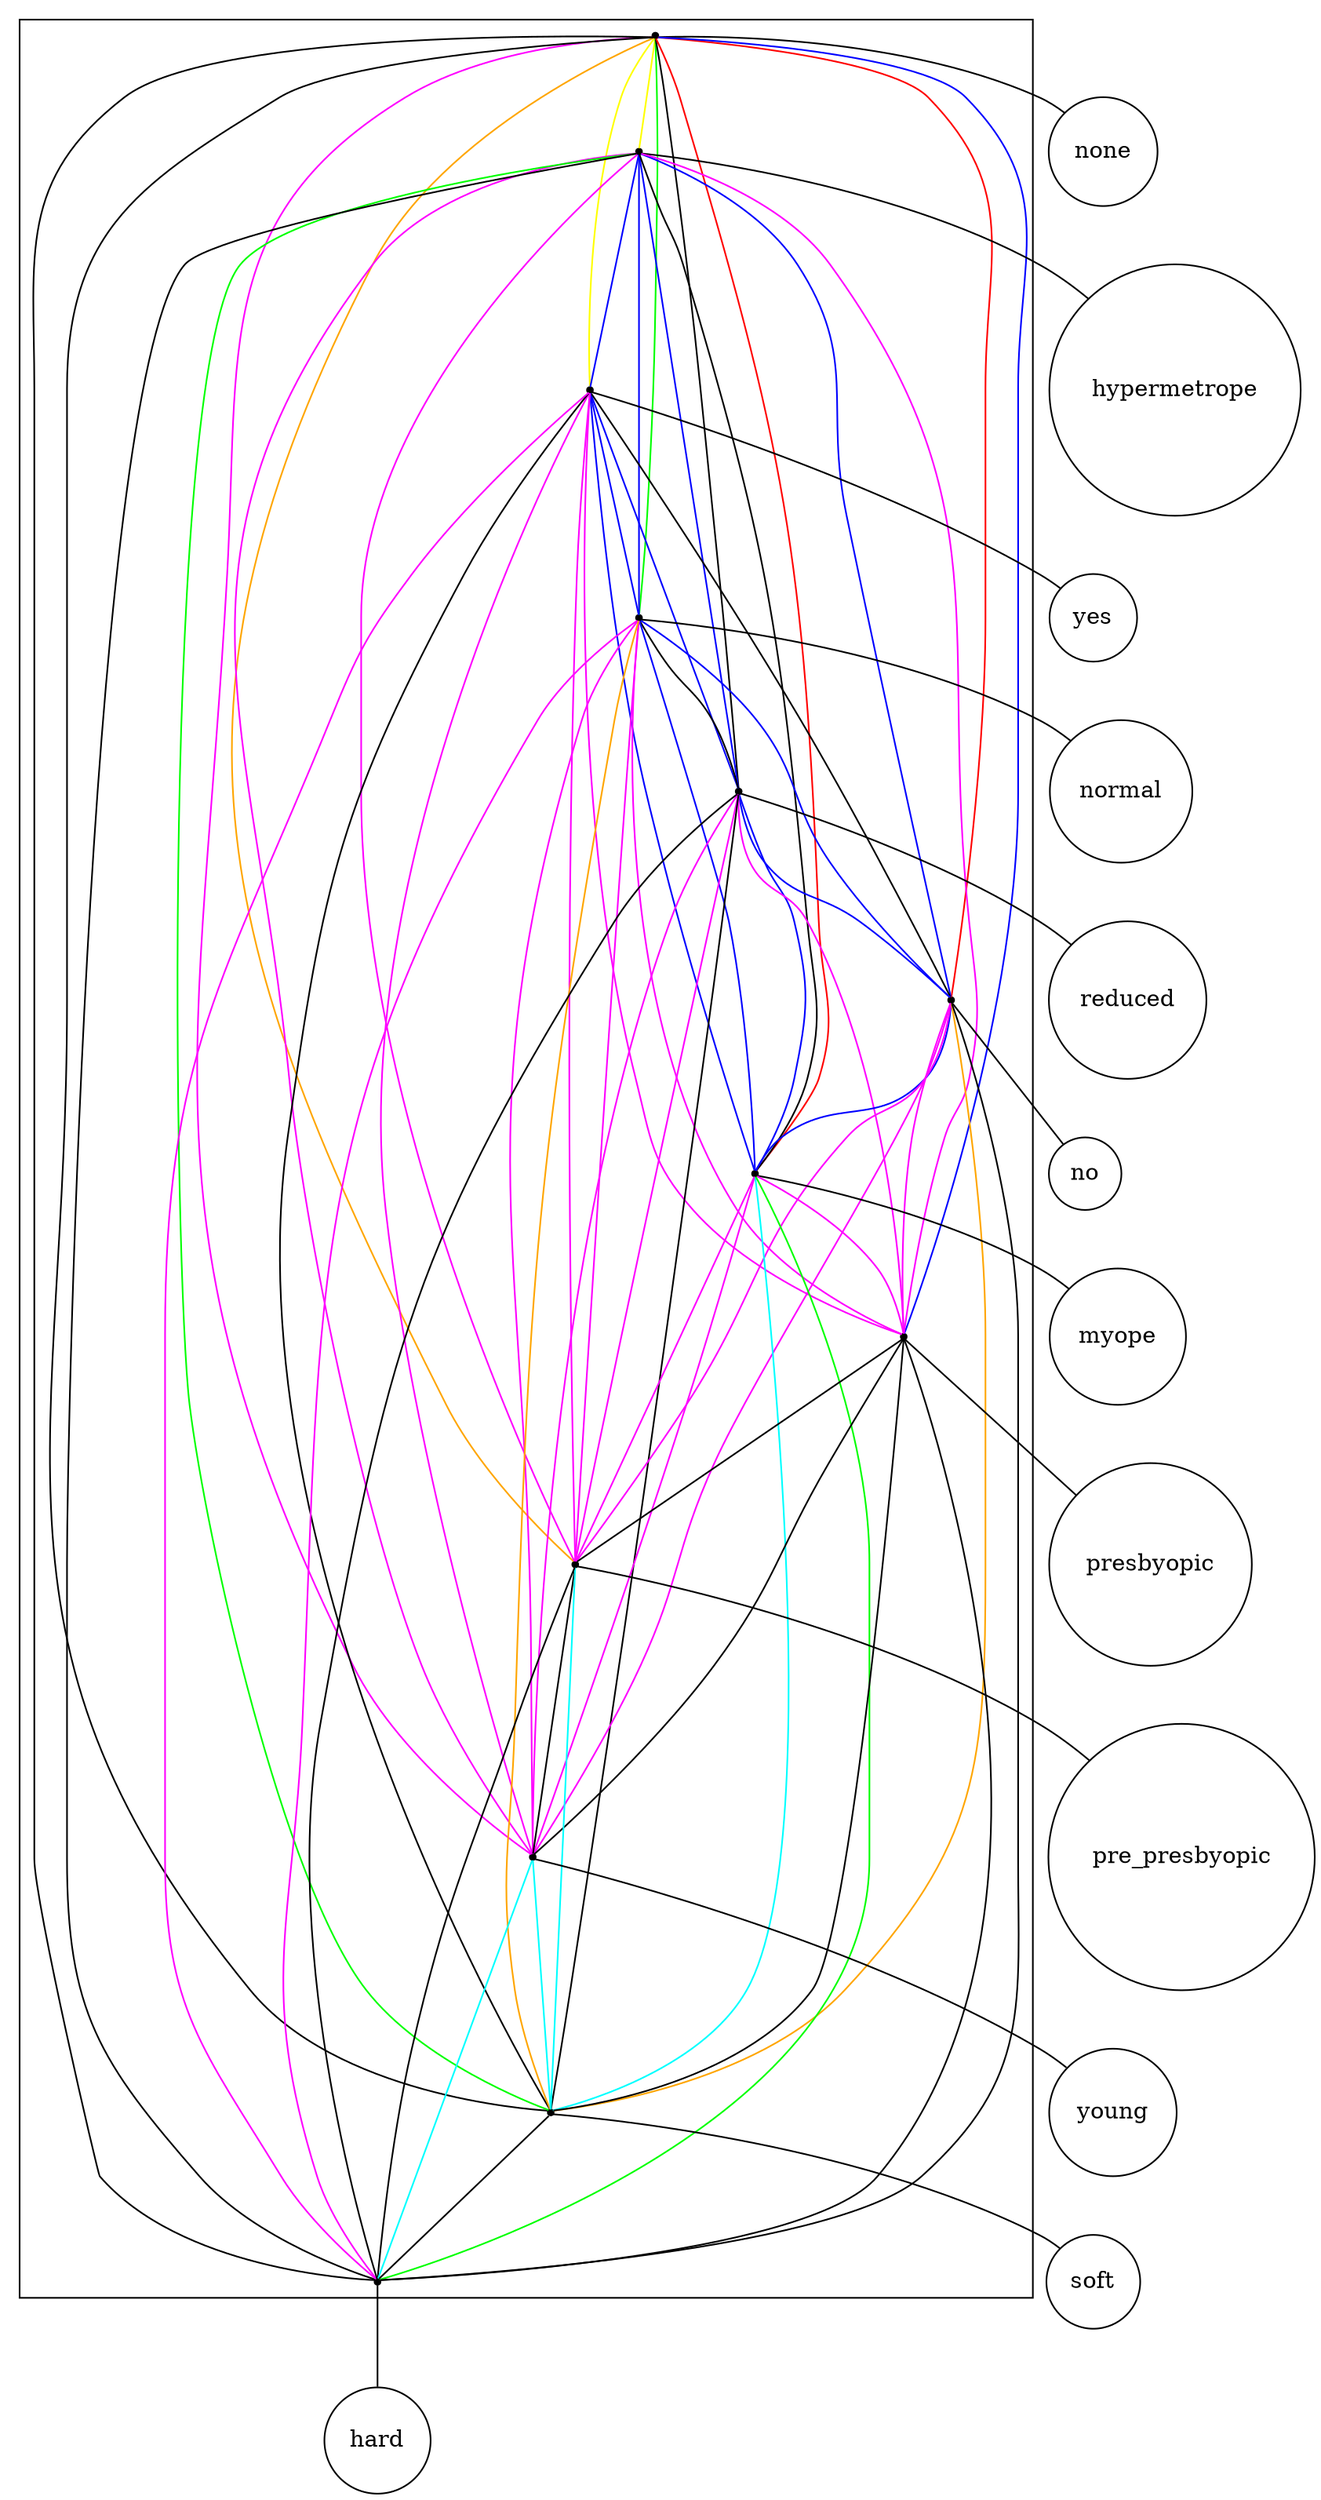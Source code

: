strict digraph "linear_2-structure" {
compound=true;
fontname=Verdana;
fontsize=12;
newrank=true;
node [shape=circle];
none;
hypermetrope;
yes;
normal;
reduced;
no;
myope;
presbyopic;
pre_presbyopic;
young;
soft;
hard;
subgraph cluster_hardyesnoyoungreducedpre_presbyopicsoftnormalpresbyopicnonehypermetropemyope {
node [shape=point];
s_none -> s_hypermetrope  [color=yellow, arrowhead=none];
s_none -> s_yes  [color=yellow, arrowhead=none];
s_none -> s_normal  [color=green, arrowhead=none];
s_none -> s_reduced  [color=black, arrowhead=none];
s_none -> s_no  [color=red, arrowhead=none];
s_none -> s_myope  [color=red, arrowhead=none];
s_none -> s_presbyopic  [color=blue, arrowhead=none];
s_none -> s_pre_presbyopic  [color=orange, arrowhead=none];
s_none -> s_young  [color=magenta, arrowhead=none];
s_none -> s_soft  [color=black, arrowhead=none];
s_none -> s_hard  [color=black, arrowhead=none];
s_hypermetrope -> s_yes  [color=blue, arrowhead=none];
s_hypermetrope -> s_normal  [color=blue, arrowhead=none];
s_hypermetrope -> s_reduced  [color=blue, arrowhead=none];
s_hypermetrope -> s_no  [color=blue, arrowhead=none];
s_hypermetrope -> s_myope  [color=black, arrowhead=none];
s_hypermetrope -> s_presbyopic  [color=magenta, arrowhead=none];
s_hypermetrope -> s_pre_presbyopic  [color=magenta, arrowhead=none];
s_hypermetrope -> s_young  [color=magenta, arrowhead=none];
s_hypermetrope -> s_soft  [color=green, arrowhead=none];
s_hypermetrope -> s_hard  [color=black, arrowhead=none];
s_yes -> s_normal  [color=blue, arrowhead=none];
s_yes -> s_reduced  [color=blue, arrowhead=none];
s_yes -> s_no  [color=black, arrowhead=none];
s_yes -> s_myope  [color=blue, arrowhead=none];
s_yes -> s_presbyopic  [color=magenta, arrowhead=none];
s_yes -> s_pre_presbyopic  [color=magenta, arrowhead=none];
s_yes -> s_young  [color=magenta, arrowhead=none];
s_yes -> s_soft  [color=black, arrowhead=none];
s_yes -> s_hard  [color=magenta, arrowhead=none];
s_normal -> s_reduced  [color=black, arrowhead=none];
s_normal -> s_no  [color=blue, arrowhead=none];
s_normal -> s_myope  [color=blue, arrowhead=none];
s_normal -> s_presbyopic  [color=magenta, arrowhead=none];
s_normal -> s_pre_presbyopic  [color=magenta, arrowhead=none];
s_normal -> s_young  [color=magenta, arrowhead=none];
s_normal -> s_soft  [color=orange, arrowhead=none];
s_normal -> s_hard  [color=magenta, arrowhead=none];
s_reduced -> s_no  [color=blue, arrowhead=none];
s_reduced -> s_myope  [color=blue, arrowhead=none];
s_reduced -> s_presbyopic  [color=magenta, arrowhead=none];
s_reduced -> s_pre_presbyopic  [color=magenta, arrowhead=none];
s_reduced -> s_young  [color=magenta, arrowhead=none];
s_reduced -> s_soft  [color=black, arrowhead=none];
s_reduced -> s_hard  [color=black, arrowhead=none];
s_no -> s_myope  [color=blue, arrowhead=none];
s_no -> s_presbyopic  [color=magenta, arrowhead=none];
s_no -> s_pre_presbyopic  [color=magenta, arrowhead=none];
s_no -> s_young  [color=magenta, arrowhead=none];
s_no -> s_soft  [color=orange, arrowhead=none];
s_no -> s_hard  [color=black, arrowhead=none];
s_myope -> s_presbyopic  [color=magenta, arrowhead=none];
s_myope -> s_pre_presbyopic  [color=magenta, arrowhead=none];
s_myope -> s_young  [color=magenta, arrowhead=none];
s_myope -> s_soft  [color=cyan, arrowhead=none];
s_myope -> s_hard  [color=green, arrowhead=none];
s_presbyopic -> s_pre_presbyopic  [color=black, arrowhead=none];
s_presbyopic -> s_young  [color=black, arrowhead=none];
s_presbyopic -> s_soft  [color=black, arrowhead=none];
s_presbyopic -> s_hard  [color=black, arrowhead=none];
s_pre_presbyopic -> s_young  [color=black, arrowhead=none];
s_pre_presbyopic -> s_soft  [color=cyan, arrowhead=none];
s_pre_presbyopic -> s_hard  [color=black, arrowhead=none];
s_young -> s_soft  [color=cyan, arrowhead=none];
s_young -> s_hard  [color=cyan, arrowhead=none];
s_soft -> s_hard  [color=black, arrowhead=none];
}

s_none -> none  [arrowhead=none];
s_hypermetrope -> hypermetrope  [arrowhead=none];
s_yes -> yes  [arrowhead=none];
s_normal -> normal  [arrowhead=none];
s_reduced -> reduced  [arrowhead=none];
s_no -> no  [arrowhead=none];
s_myope -> myope  [arrowhead=none];
s_presbyopic -> presbyopic  [arrowhead=none];
s_pre_presbyopic -> pre_presbyopic  [arrowhead=none];
s_young -> young  [arrowhead=none];
s_soft -> soft  [arrowhead=none];
s_hard -> hard  [arrowhead=none];
}
